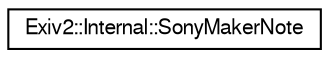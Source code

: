 digraph "Graphical Class Hierarchy"
{
  edge [fontname="FreeSans",fontsize="10",labelfontname="FreeSans",labelfontsize="10"];
  node [fontname="FreeSans",fontsize="10",shape=record];
  rankdir="LR";
  Node1 [label="Exiv2::Internal::SonyMakerNote",height=0.2,width=0.4,color="black", fillcolor="white", style="filled",URL="$classExiv2_1_1Internal_1_1SonyMakerNote.html",tooltip="MakerNote for Sony cameras. "];
}
